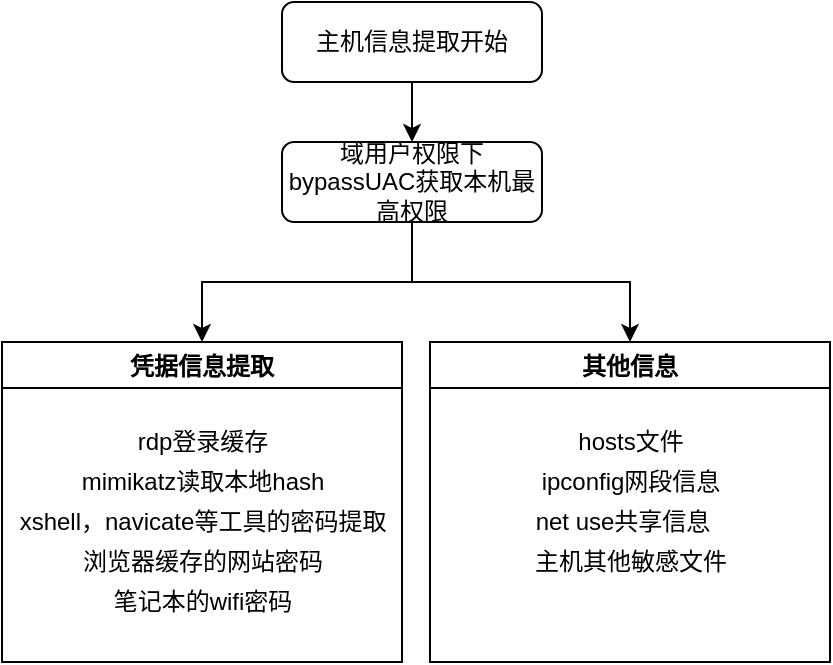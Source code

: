 <mxfile version="15.7.3" type="github">
  <diagram id="C5RBs43oDa-KdzZeNtuy" name="Page-1">
    <mxGraphModel dx="908" dy="532" grid="1" gridSize="10" guides="1" tooltips="1" connect="1" arrows="1" fold="1" page="1" pageScale="1" pageWidth="827" pageHeight="1169" math="0" shadow="0">
      <root>
        <mxCell id="WIyWlLk6GJQsqaUBKTNV-0" />
        <mxCell id="WIyWlLk6GJQsqaUBKTNV-1" parent="WIyWlLk6GJQsqaUBKTNV-0" />
        <mxCell id="jUE7QCsp3ALjsDkaIkr1-5" value="" style="edgeStyle=orthogonalEdgeStyle;rounded=0;orthogonalLoop=1;jettySize=auto;html=1;" edge="1" parent="WIyWlLk6GJQsqaUBKTNV-1" source="jUE7QCsp3ALjsDkaIkr1-0" target="jUE7QCsp3ALjsDkaIkr1-4">
          <mxGeometry relative="1" as="geometry" />
        </mxCell>
        <mxCell id="jUE7QCsp3ALjsDkaIkr1-0" value="主机信息提取开始" style="rounded=1;whiteSpace=wrap;html=1;" vertex="1" parent="WIyWlLk6GJQsqaUBKTNV-1">
          <mxGeometry x="340" y="60" width="130" height="40" as="geometry" />
        </mxCell>
        <mxCell id="jUE7QCsp3ALjsDkaIkr1-7" style="edgeStyle=orthogonalEdgeStyle;rounded=0;orthogonalLoop=1;jettySize=auto;html=1;entryX=0.5;entryY=0;entryDx=0;entryDy=0;" edge="1" parent="WIyWlLk6GJQsqaUBKTNV-1" source="jUE7QCsp3ALjsDkaIkr1-4" target="jUE7QCsp3ALjsDkaIkr1-6">
          <mxGeometry relative="1" as="geometry" />
        </mxCell>
        <mxCell id="jUE7QCsp3ALjsDkaIkr1-21" style="edgeStyle=orthogonalEdgeStyle;rounded=0;orthogonalLoop=1;jettySize=auto;html=1;entryX=0.5;entryY=0;entryDx=0;entryDy=0;" edge="1" parent="WIyWlLk6GJQsqaUBKTNV-1" source="jUE7QCsp3ALjsDkaIkr1-4" target="jUE7QCsp3ALjsDkaIkr1-16">
          <mxGeometry relative="1" as="geometry" />
        </mxCell>
        <mxCell id="jUE7QCsp3ALjsDkaIkr1-4" value="域用户权限下&lt;br&gt;bypassUAC获取本机最高权限" style="rounded=1;whiteSpace=wrap;html=1;" vertex="1" parent="WIyWlLk6GJQsqaUBKTNV-1">
          <mxGeometry x="340" y="130" width="130" height="40" as="geometry" />
        </mxCell>
        <mxCell id="jUE7QCsp3ALjsDkaIkr1-6" value="凭据信息提取" style="swimlane;" vertex="1" parent="WIyWlLk6GJQsqaUBKTNV-1">
          <mxGeometry x="200" y="230" width="200" height="160" as="geometry" />
        </mxCell>
        <mxCell id="jUE7QCsp3ALjsDkaIkr1-8" value="rdp登录缓存" style="text;html=1;align=center;verticalAlign=middle;resizable=0;points=[];autosize=1;strokeColor=none;fillColor=none;" vertex="1" parent="jUE7QCsp3ALjsDkaIkr1-6">
          <mxGeometry x="60" y="40" width="80" height="20" as="geometry" />
        </mxCell>
        <mxCell id="jUE7QCsp3ALjsDkaIkr1-9" value="mimikatz读取本地hash" style="text;html=1;align=center;verticalAlign=middle;resizable=0;points=[];autosize=1;strokeColor=none;fillColor=none;" vertex="1" parent="jUE7QCsp3ALjsDkaIkr1-6">
          <mxGeometry x="30" y="60" width="140" height="20" as="geometry" />
        </mxCell>
        <mxCell id="jUE7QCsp3ALjsDkaIkr1-10" value="xshell，navicate等工具的密码提取" style="text;html=1;align=center;verticalAlign=middle;resizable=0;points=[];autosize=1;strokeColor=none;fillColor=none;" vertex="1" parent="jUE7QCsp3ALjsDkaIkr1-6">
          <mxGeometry y="80" width="200" height="20" as="geometry" />
        </mxCell>
        <mxCell id="jUE7QCsp3ALjsDkaIkr1-11" value="浏览器缓存的网站密码" style="text;html=1;align=center;verticalAlign=middle;resizable=0;points=[];autosize=1;strokeColor=none;fillColor=none;" vertex="1" parent="jUE7QCsp3ALjsDkaIkr1-6">
          <mxGeometry x="30" y="100" width="140" height="20" as="geometry" />
        </mxCell>
        <mxCell id="jUE7QCsp3ALjsDkaIkr1-12" value="笔记本的wifi密码" style="text;html=1;align=center;verticalAlign=middle;resizable=0;points=[];autosize=1;strokeColor=none;fillColor=none;" vertex="1" parent="jUE7QCsp3ALjsDkaIkr1-6">
          <mxGeometry x="50" y="120" width="100" height="20" as="geometry" />
        </mxCell>
        <mxCell id="jUE7QCsp3ALjsDkaIkr1-16" value="其他信息" style="swimlane;" vertex="1" parent="WIyWlLk6GJQsqaUBKTNV-1">
          <mxGeometry x="414" y="230" width="200" height="160" as="geometry" />
        </mxCell>
        <mxCell id="jUE7QCsp3ALjsDkaIkr1-22" value="hosts文件" style="text;html=1;align=center;verticalAlign=middle;resizable=0;points=[];autosize=1;strokeColor=none;fillColor=none;" vertex="1" parent="jUE7QCsp3ALjsDkaIkr1-16">
          <mxGeometry x="65" y="40" width="70" height="20" as="geometry" />
        </mxCell>
        <mxCell id="jUE7QCsp3ALjsDkaIkr1-24" value="ipconfig网段信息" style="text;html=1;align=center;verticalAlign=middle;resizable=0;points=[];autosize=1;strokeColor=none;fillColor=none;" vertex="1" parent="jUE7QCsp3ALjsDkaIkr1-16">
          <mxGeometry x="50" y="60" width="100" height="20" as="geometry" />
        </mxCell>
        <mxCell id="jUE7QCsp3ALjsDkaIkr1-26" value="主机其他敏感文件" style="text;html=1;align=center;verticalAlign=middle;resizable=0;points=[];autosize=1;strokeColor=none;fillColor=none;" vertex="1" parent="jUE7QCsp3ALjsDkaIkr1-16">
          <mxGeometry x="45" y="100" width="110" height="20" as="geometry" />
        </mxCell>
        <mxCell id="jUE7QCsp3ALjsDkaIkr1-25" value="net use共享信息" style="text;html=1;align=center;verticalAlign=middle;resizable=0;points=[];autosize=1;strokeColor=none;fillColor=none;" vertex="1" parent="WIyWlLk6GJQsqaUBKTNV-1">
          <mxGeometry x="460" y="310" width="100" height="20" as="geometry" />
        </mxCell>
      </root>
    </mxGraphModel>
  </diagram>
</mxfile>
